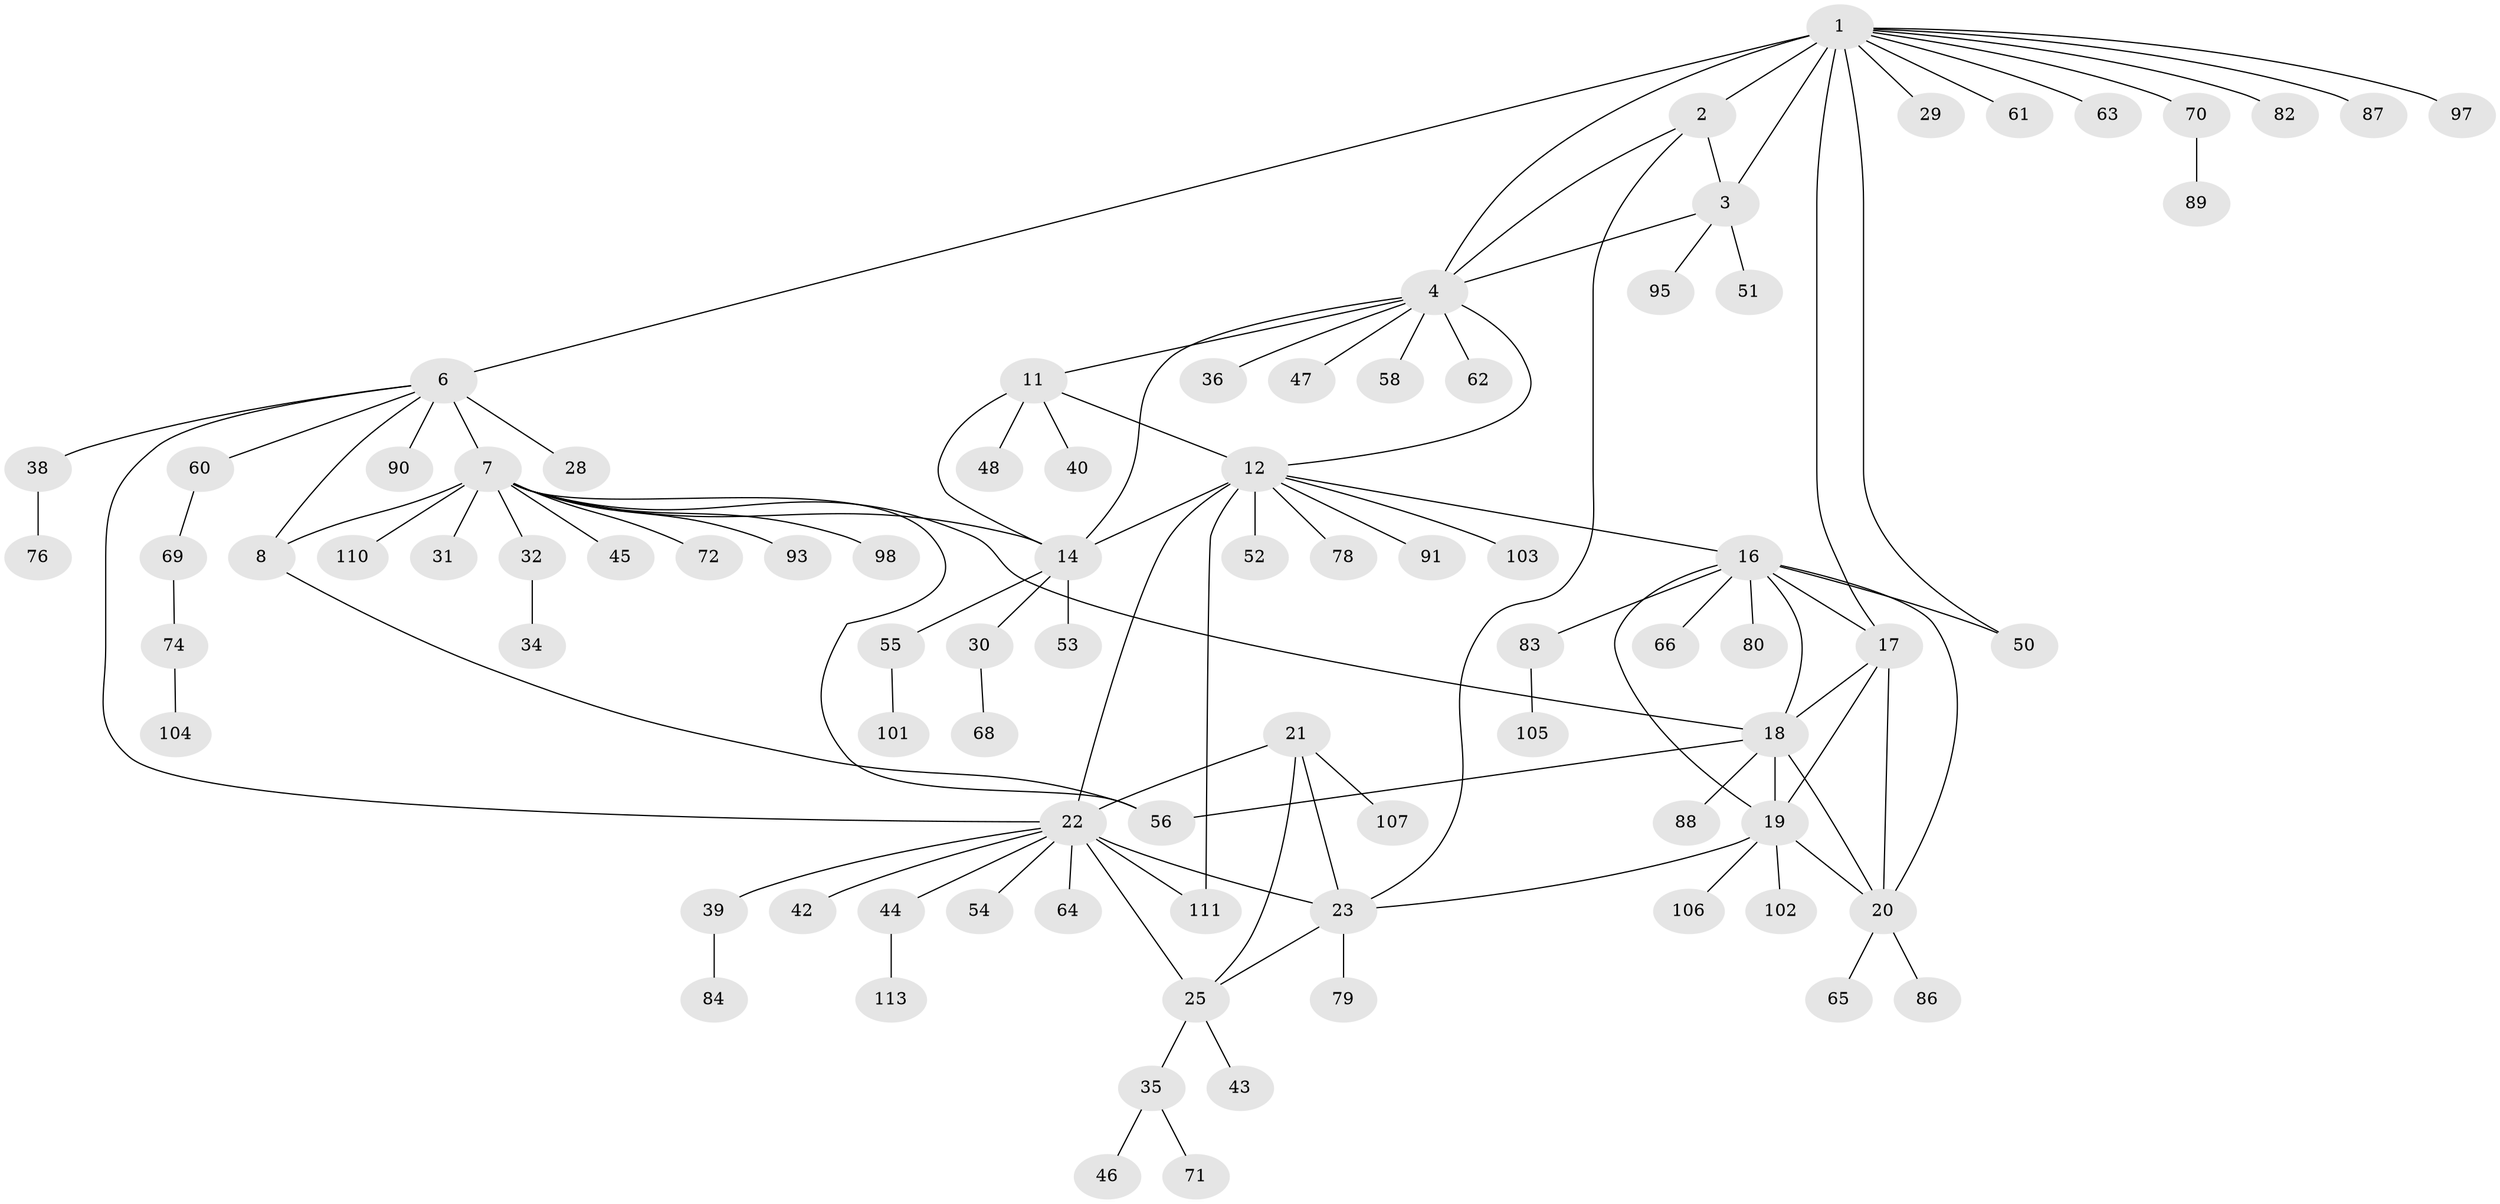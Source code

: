 // original degree distribution, {11: 0.008849557522123894, 6: 0.05309734513274336, 7: 0.05309734513274336, 9: 0.017699115044247787, 5: 0.035398230088495575, 13: 0.008849557522123894, 8: 0.035398230088495575, 12: 0.008849557522123894, 1: 0.5486725663716814, 2: 0.17699115044247787, 3: 0.05309734513274336}
// Generated by graph-tools (version 1.1) at 2025/42/03/06/25 10:42:15]
// undirected, 85 vertices, 110 edges
graph export_dot {
graph [start="1"]
  node [color=gray90,style=filled];
  1 [super="+5"];
  2 [super="+41"];
  3 [super="+26"];
  4 [super="+13"];
  6 [super="+10"];
  7 [super="+9"];
  8 [super="+73"];
  11;
  12 [super="+49"];
  14 [super="+15"];
  16 [super="+77"];
  17 [super="+92"];
  18 [super="+59"];
  19 [super="+27"];
  20 [super="+67"];
  21 [super="+108"];
  22 [super="+24"];
  23 [super="+33"];
  25;
  28 [super="+75"];
  29 [super="+94"];
  30 [super="+37"];
  31;
  32;
  34;
  35;
  36 [super="+96"];
  38 [super="+100"];
  39;
  40;
  42;
  43 [super="+57"];
  44 [super="+81"];
  45;
  46;
  47;
  48 [super="+112"];
  50;
  51;
  52;
  53;
  54;
  55 [super="+109"];
  56;
  58;
  60;
  61;
  62;
  63;
  64;
  65;
  66;
  68;
  69;
  70 [super="+85"];
  71;
  72;
  74 [super="+99"];
  76;
  78;
  79;
  80;
  82;
  83;
  84;
  86;
  87;
  88;
  89;
  90;
  91;
  93;
  95;
  97;
  98;
  101;
  102;
  103;
  104;
  105;
  106;
  107;
  110;
  111;
  113;
  1 -- 2 [weight=2];
  1 -- 3 [weight=2];
  1 -- 4 [weight=2];
  1 -- 6;
  1 -- 29;
  1 -- 50;
  1 -- 61;
  1 -- 82;
  1 -- 87;
  1 -- 97;
  1 -- 17;
  1 -- 70;
  1 -- 63;
  2 -- 3;
  2 -- 4;
  2 -- 23;
  3 -- 4;
  3 -- 51;
  3 -- 95;
  4 -- 36;
  4 -- 47;
  4 -- 58;
  4 -- 62;
  4 -- 11;
  4 -- 12;
  4 -- 14 [weight=2];
  6 -- 7 [weight=4];
  6 -- 8 [weight=2];
  6 -- 38;
  6 -- 90;
  6 -- 28;
  6 -- 60;
  6 -- 22;
  7 -- 8 [weight=2];
  7 -- 110;
  7 -- 32;
  7 -- 98;
  7 -- 72;
  7 -- 45;
  7 -- 18;
  7 -- 56;
  7 -- 93;
  7 -- 31;
  7 -- 14;
  8 -- 56;
  11 -- 12;
  11 -- 14 [weight=2];
  11 -- 40;
  11 -- 48;
  12 -- 14 [weight=2];
  12 -- 16;
  12 -- 22;
  12 -- 52;
  12 -- 78;
  12 -- 91;
  12 -- 103;
  12 -- 111;
  14 -- 55;
  14 -- 53;
  14 -- 30;
  16 -- 17;
  16 -- 18;
  16 -- 19;
  16 -- 20;
  16 -- 50;
  16 -- 66;
  16 -- 80;
  16 -- 83;
  17 -- 18;
  17 -- 19;
  17 -- 20;
  18 -- 19;
  18 -- 20;
  18 -- 56;
  18 -- 88;
  19 -- 20;
  19 -- 23;
  19 -- 102;
  19 -- 106;
  20 -- 65;
  20 -- 86;
  21 -- 22 [weight=2];
  21 -- 23;
  21 -- 25;
  21 -- 107;
  22 -- 23 [weight=2];
  22 -- 25 [weight=2];
  22 -- 39;
  22 -- 44;
  22 -- 54;
  22 -- 64;
  22 -- 42;
  22 -- 111;
  23 -- 25;
  23 -- 79;
  25 -- 35;
  25 -- 43;
  30 -- 68;
  32 -- 34;
  35 -- 46;
  35 -- 71;
  38 -- 76;
  39 -- 84;
  44 -- 113;
  55 -- 101;
  60 -- 69;
  69 -- 74;
  70 -- 89;
  74 -- 104;
  83 -- 105;
}
